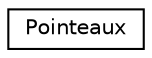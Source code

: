 digraph "Graphe hiérarchique des classes"
{
  edge [fontname="Helvetica",fontsize="10",labelfontname="Helvetica",labelfontsize="10"];
  node [fontname="Helvetica",fontsize="10",shape=record];
  rankdir="LR";
  Node0 [label="Pointeaux",height=0.2,width=0.4,color="black", fillcolor="white", style="filled",URL="$class_pointeaux.html"];
}

